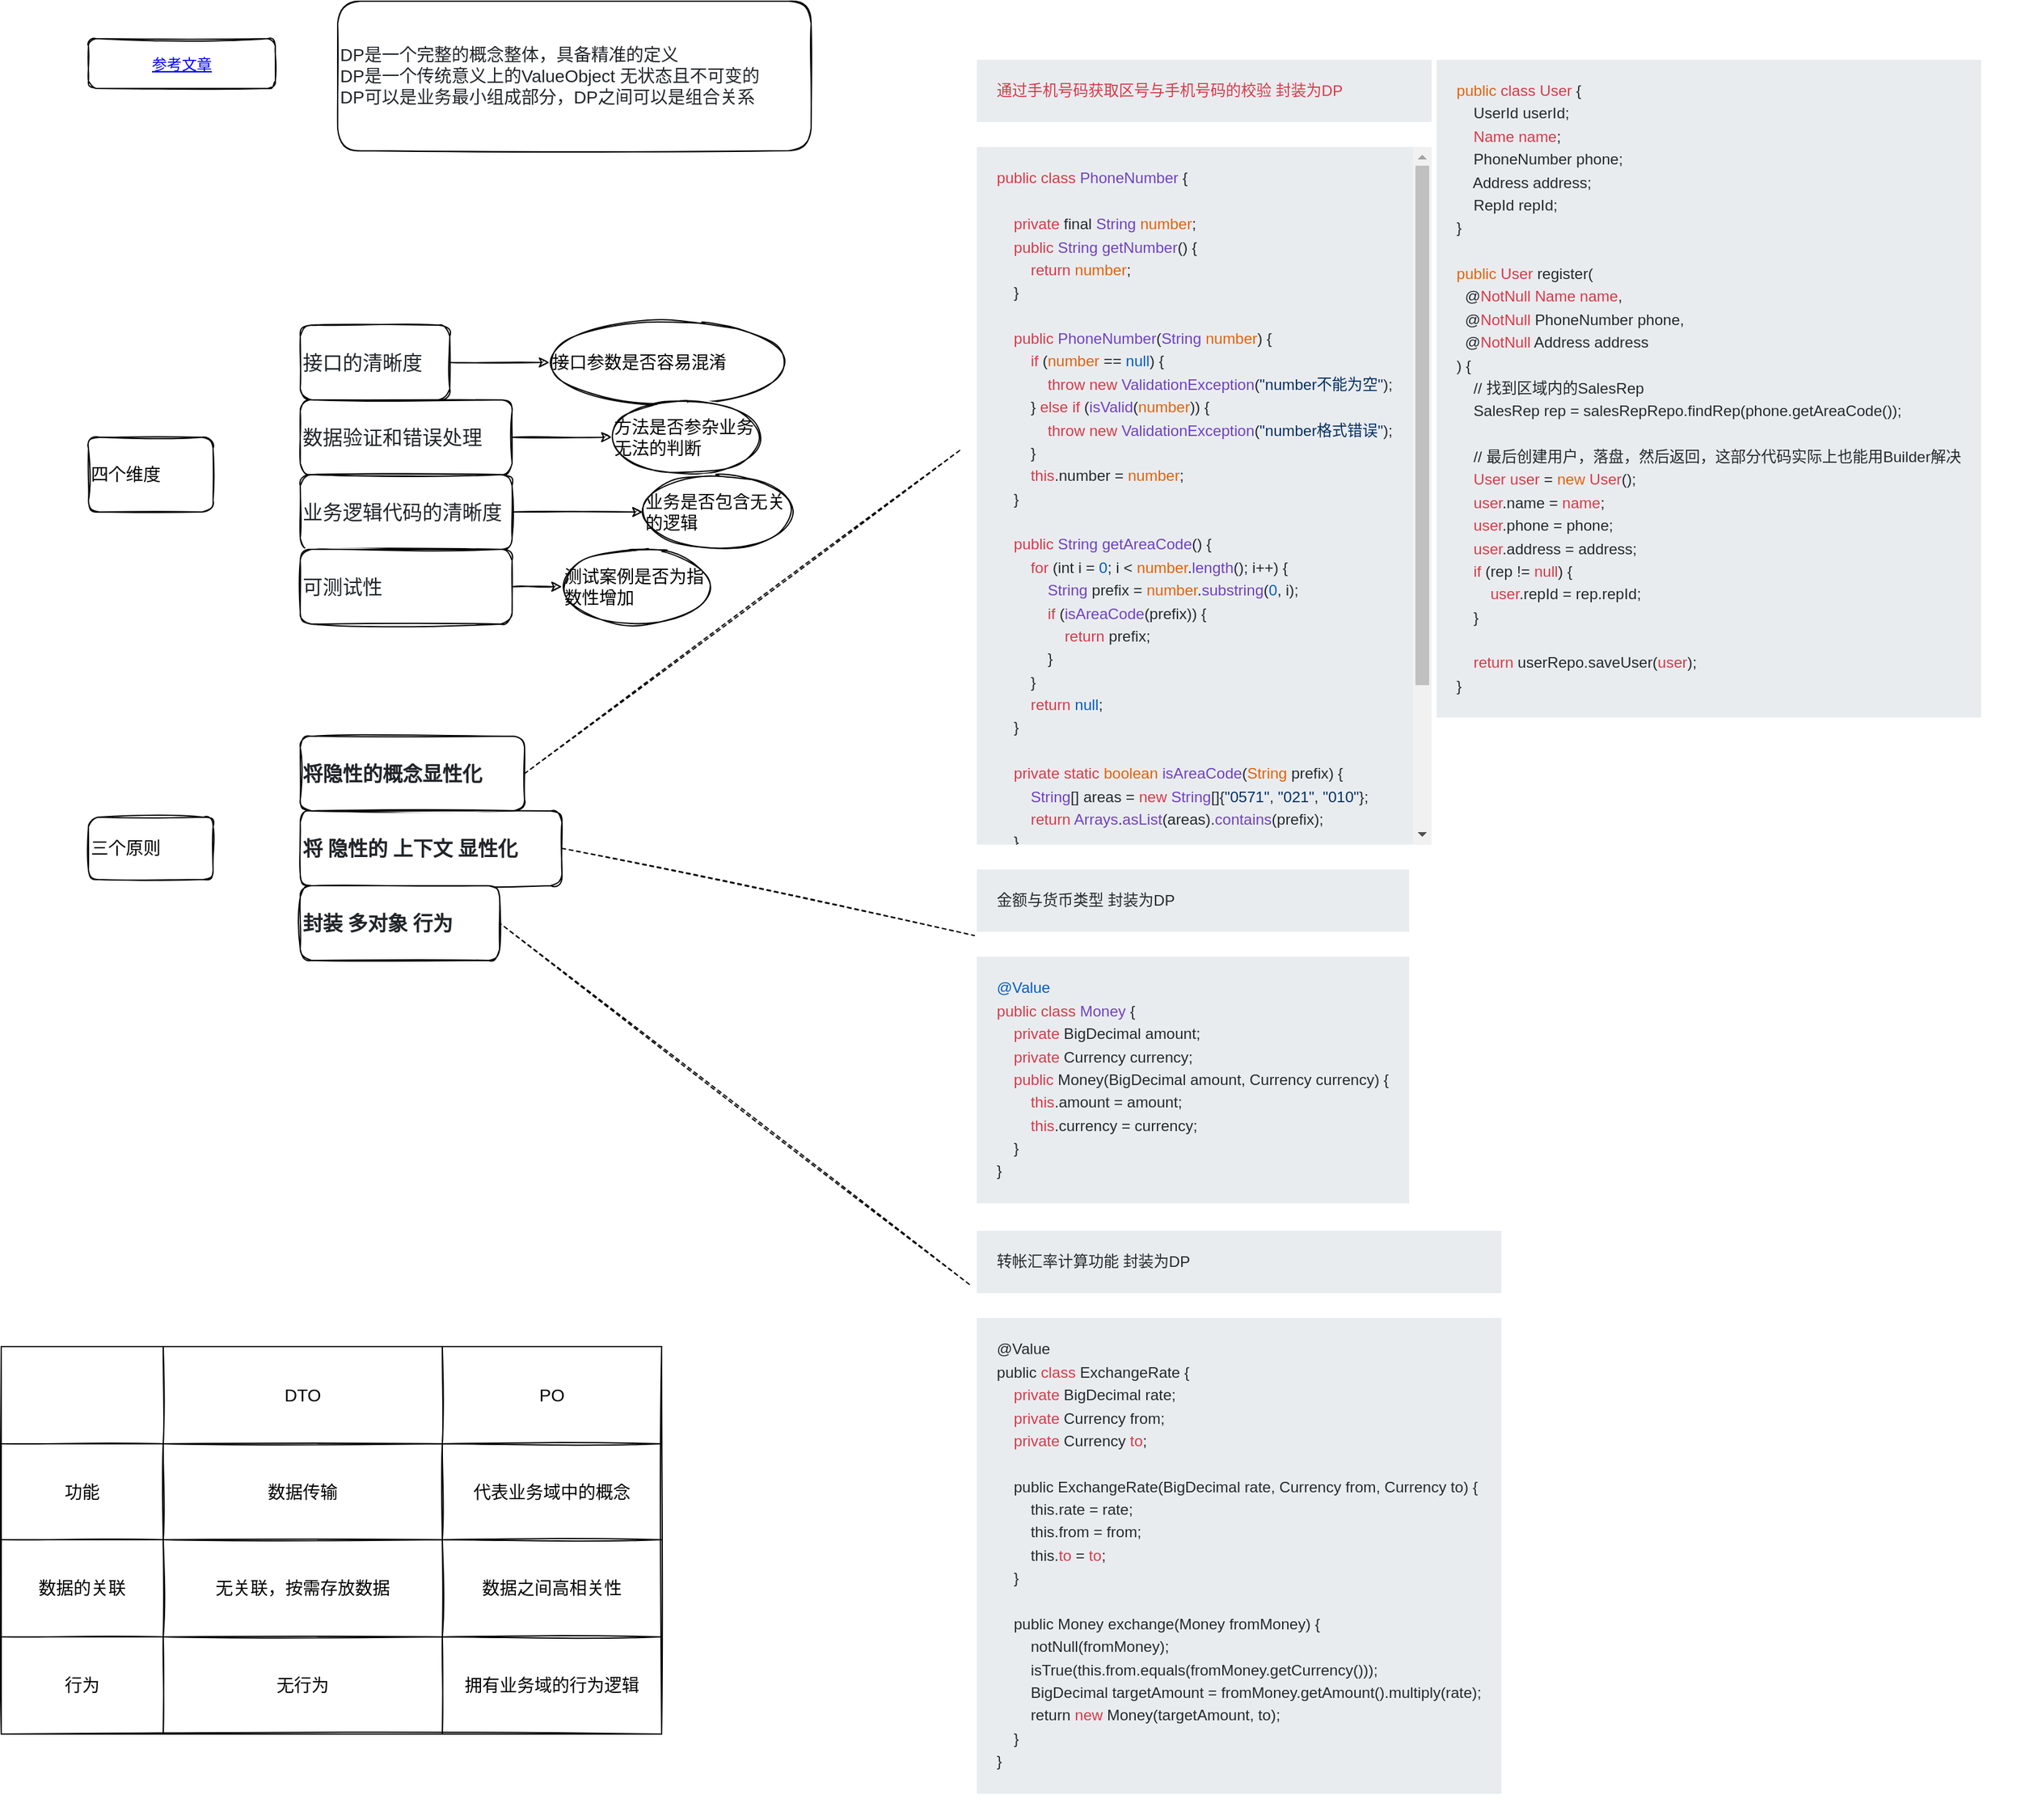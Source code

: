 <mxfile version="20.0.4" type="github" pages="2">
  <diagram id="o0IBLR_WmbubAZ78KdnO" name="Domain Primitive">
    <mxGraphModel dx="946" dy="614" grid="1" gridSize="10" guides="1" tooltips="1" connect="1" arrows="1" fold="1" page="1" pageScale="1" pageWidth="827" pageHeight="1169" math="0" shadow="0">
      <root>
        <mxCell id="0" />
        <mxCell id="1" parent="0" />
        <UserObject label="参考文章" link="https://zhuanlan.zhihu.com/p/340911587" id="xhAw2geh87z7_WKdA8rC-1">
          <mxCell style="fontColor=#0000EE;fontStyle=4;rounded=1;overflow=hidden;spacing=10;sketch=1;" vertex="1" parent="1">
            <mxGeometry x="130" y="90" width="150" height="40" as="geometry" />
          </mxCell>
        </UserObject>
        <mxCell id="xhAw2geh87z7_WKdA8rC-2" value="&lt;span style=&quot;color: rgb(33, 37, 41); font-size: 14px; background-color: rgb(255, 255, 255);&quot;&gt;DP是一个完整的概念整体，具备精准的定义&lt;br&gt;DP是一个传统意义上的ValueObject 无状态且不可变的&lt;br&gt;DP可以是业务最小组成部分，DP之间可以是组合关系&lt;br&gt;&lt;/span&gt;" style="rounded=1;whiteSpace=wrap;html=1;sketch=1;fontFamily=Helvetica;fontSize=14;align=left;" vertex="1" parent="1">
          <mxGeometry x="330" y="60" width="380" height="120" as="geometry" />
        </mxCell>
        <mxCell id="xhAw2geh87z7_WKdA8rC-4" value="三个原则" style="rounded=1;whiteSpace=wrap;html=1;sketch=1;fontFamily=Helvetica;fontSize=14;align=left;" vertex="1" parent="1">
          <mxGeometry x="130" y="715" width="100" height="50" as="geometry" />
        </mxCell>
        <mxCell id="xhAw2geh87z7_WKdA8rC-6" value="四个维度" style="rounded=1;whiteSpace=wrap;html=1;sketch=1;fontFamily=Helvetica;fontSize=14;align=left;" vertex="1" parent="1">
          <mxGeometry x="130" y="410" width="100" height="60" as="geometry" />
        </mxCell>
        <mxCell id="xhAw2geh87z7_WKdA8rC-40" value="" style="edgeStyle=orthogonalEdgeStyle;rounded=0;sketch=1;orthogonalLoop=1;jettySize=auto;html=1;fontFamily=Helvetica;fontSize=14;" edge="1" parent="1" source="xhAw2geh87z7_WKdA8rC-9" target="xhAw2geh87z7_WKdA8rC-13">
          <mxGeometry relative="1" as="geometry" />
        </mxCell>
        <mxCell id="xhAw2geh87z7_WKdA8rC-41" value="" style="edgeStyle=orthogonalEdgeStyle;rounded=0;sketch=1;orthogonalLoop=1;jettySize=auto;html=1;fontFamily=Helvetica;fontSize=14;" edge="1" parent="1" source="xhAw2geh87z7_WKdA8rC-9" target="xhAw2geh87z7_WKdA8rC-13">
          <mxGeometry relative="1" as="geometry" />
        </mxCell>
        <mxCell id="xhAw2geh87z7_WKdA8rC-43" value="" style="edgeStyle=orthogonalEdgeStyle;rounded=0;sketch=1;orthogonalLoop=1;jettySize=auto;html=1;fontFamily=Helvetica;fontSize=14;" edge="1" parent="1" source="xhAw2geh87z7_WKdA8rC-9" target="xhAw2geh87z7_WKdA8rC-42">
          <mxGeometry relative="1" as="geometry" />
        </mxCell>
        <mxCell id="xhAw2geh87z7_WKdA8rC-9" value="&lt;meta charset=&quot;utf-8&quot;&gt;&lt;span style=&quot;color: rgb(33, 37, 41); font-family: system-ui, -apple-system, &amp;quot;Segoe UI&amp;quot;, Roboto, &amp;quot;Helvetica Neue&amp;quot;, Arial, &amp;quot;Noto Sans&amp;quot;, &amp;quot;Liberation Sans&amp;quot;, sans-serif, &amp;quot;Apple Color Emoji&amp;quot;, &amp;quot;Segoe UI Emoji&amp;quot;, &amp;quot;Segoe UI Symbol&amp;quot;, &amp;quot;Noto Color Emoji&amp;quot;; font-size: 16px; font-style: normal; font-variant-ligatures: normal; font-variant-caps: normal; font-weight: 400; letter-spacing: normal; orphans: 2; text-align: start; text-indent: 0px; text-transform: none; widows: 2; word-spacing: 0px; -webkit-text-stroke-width: 0px; background-color: rgb(255, 255, 255); text-decoration-thickness: initial; text-decoration-style: initial; text-decoration-color: initial; float: none; display: inline !important;&quot;&gt;接口的清晰度&lt;/span&gt;" style="whiteSpace=wrap;html=1;fontSize=14;align=left;rounded=1;sketch=1;" vertex="1" parent="1">
          <mxGeometry x="300" y="320" width="120" height="60" as="geometry" />
        </mxCell>
        <mxCell id="xhAw2geh87z7_WKdA8rC-45" value="" style="edgeStyle=orthogonalEdgeStyle;rounded=0;sketch=1;orthogonalLoop=1;jettySize=auto;html=1;fontFamily=Helvetica;fontSize=14;" edge="1" parent="1" source="xhAw2geh87z7_WKdA8rC-13" target="xhAw2geh87z7_WKdA8rC-44">
          <mxGeometry relative="1" as="geometry" />
        </mxCell>
        <mxCell id="xhAw2geh87z7_WKdA8rC-13" value="&lt;span style=&quot;color: rgb(33, 37, 41); font-family: system-ui, -apple-system, &amp;quot;Segoe UI&amp;quot;, Roboto, &amp;quot;Helvetica Neue&amp;quot;, Arial, &amp;quot;Noto Sans&amp;quot;, &amp;quot;Liberation Sans&amp;quot;, sans-serif, &amp;quot;Apple Color Emoji&amp;quot;, &amp;quot;Segoe UI Emoji&amp;quot;, &amp;quot;Segoe UI Symbol&amp;quot;, &amp;quot;Noto Color Emoji&amp;quot;; font-size: 16px; background-color: rgb(255, 255, 255);&quot;&gt;数据验证和错误处理&lt;/span&gt;" style="whiteSpace=wrap;html=1;fontSize=14;align=left;rounded=1;sketch=1;" vertex="1" parent="1">
          <mxGeometry x="300" y="380" width="170" height="60" as="geometry" />
        </mxCell>
        <mxCell id="xhAw2geh87z7_WKdA8rC-47" value="" style="edgeStyle=orthogonalEdgeStyle;rounded=0;sketch=1;orthogonalLoop=1;jettySize=auto;html=1;fontFamily=Helvetica;fontSize=14;" edge="1" parent="1" source="xhAw2geh87z7_WKdA8rC-15" target="xhAw2geh87z7_WKdA8rC-46">
          <mxGeometry relative="1" as="geometry" />
        </mxCell>
        <mxCell id="xhAw2geh87z7_WKdA8rC-15" value="&lt;span style=&quot;color: rgb(33, 37, 41); font-family: system-ui, -apple-system, &amp;quot;Segoe UI&amp;quot;, Roboto, &amp;quot;Helvetica Neue&amp;quot;, Arial, &amp;quot;Noto Sans&amp;quot;, &amp;quot;Liberation Sans&amp;quot;, sans-serif, &amp;quot;Apple Color Emoji&amp;quot;, &amp;quot;Segoe UI Emoji&amp;quot;, &amp;quot;Segoe UI Symbol&amp;quot;, &amp;quot;Noto Color Emoji&amp;quot;; font-size: 16px; background-color: rgb(255, 255, 255);&quot;&gt;业务逻辑代码的清晰度&lt;/span&gt;" style="whiteSpace=wrap;html=1;fontSize=14;align=left;rounded=1;sketch=1;" vertex="1" parent="1">
          <mxGeometry x="300" y="440" width="170" height="60" as="geometry" />
        </mxCell>
        <mxCell id="xhAw2geh87z7_WKdA8rC-49" value="" style="edgeStyle=orthogonalEdgeStyle;rounded=0;sketch=1;orthogonalLoop=1;jettySize=auto;html=1;fontFamily=Helvetica;fontSize=14;" edge="1" parent="1" source="xhAw2geh87z7_WKdA8rC-16" target="xhAw2geh87z7_WKdA8rC-48">
          <mxGeometry relative="1" as="geometry" />
        </mxCell>
        <mxCell id="xhAw2geh87z7_WKdA8rC-16" value="&lt;font face=&quot;system-ui, -apple-system, Segoe UI, Roboto, Helvetica Neue, Arial, Noto Sans, Liberation Sans, sans-serif, Apple Color Emoji, Segoe UI Emoji, Segoe UI Symbol, Noto Color Emoji&quot; color=&quot;#212529&quot;&gt;&lt;span style=&quot;font-size: 16px;&quot;&gt;可测试性&lt;/span&gt;&lt;/font&gt;" style="whiteSpace=wrap;html=1;fontSize=14;align=left;rounded=1;sketch=1;" vertex="1" parent="1">
          <mxGeometry x="300" y="500" width="170" height="60" as="geometry" />
        </mxCell>
        <mxCell id="xhAw2geh87z7_WKdA8rC-18" value="&lt;span style=&quot;box-sizing: border-box; font-weight: bolder; color: rgb(33, 37, 41); font-family: system-ui, -apple-system, &amp;quot;Segoe UI&amp;quot;, Roboto, &amp;quot;Helvetica Neue&amp;quot;, Arial, &amp;quot;Noto Sans&amp;quot;, &amp;quot;Liberation Sans&amp;quot;, sans-serif, &amp;quot;Apple Color Emoji&amp;quot;, &amp;quot;Segoe UI Emoji&amp;quot;, &amp;quot;Segoe UI Symbol&amp;quot;, &amp;quot;Noto Color Emoji&amp;quot;; font-size: 16px; background-color: rgb(255, 255, 255);&quot;&gt;将隐性的概念显性化&lt;/span&gt;" style="whiteSpace=wrap;html=1;fontSize=14;align=left;rounded=1;sketch=1;" vertex="1" parent="1">
          <mxGeometry x="300" y="650" width="180" height="60" as="geometry" />
        </mxCell>
        <mxCell id="xhAw2geh87z7_WKdA8rC-23" value="&lt;pre style=&quot;box-sizing: border-box; font-family: var(--bs-font-monospace); font-size: 0.875em; direction: ltr; unicode-bidi: bidi-override; display: block; margin-bottom: 1.25rem; overflow: auto; background: rgb(233, 236, 239); padding: 1rem; max-height: 35rem; line-height: 1.5; position: relative; font-style: normal; font-variant-ligatures: normal; font-variant-caps: normal; font-weight: 400; letter-spacing: normal; orphans: 2; text-align: start; text-indent: 0px; text-transform: none; widows: 2; word-spacing: 0px; -webkit-text-stroke-width: 0px; text-decoration-thickness: initial; text-decoration-style: initial; text-decoration-color: initial; margin-top: 0px !important;&quot; class=&quot;hljs language-typescript&quot;&gt;&lt;font color=&quot;#d73a49&quot;&gt;通过手机号码获取区号与手机号码的校验 封装为DP&lt;/font&gt;&lt;/pre&gt;&lt;pre style=&quot;box-sizing: border-box; font-family: var(--bs-font-monospace); font-size: 0.875em; direction: ltr; unicode-bidi: bidi-override; display: block; margin-top: 0px !important; margin-bottom: 1.25rem; overflow: auto; color: rgb(36, 41, 46); background: rgb(233, 236, 239); padding: 1rem; max-height: 35rem; line-height: 1.5; position: relative; font-style: normal; font-variant-ligatures: normal; font-variant-caps: normal; font-weight: 400; letter-spacing: normal; orphans: 2; text-align: start; text-indent: 0px; text-transform: none; widows: 2; word-spacing: 0px; -webkit-text-stroke-width: 0px; text-decoration-thickness: initial; text-decoration-style: initial; text-decoration-color: initial;&quot; class=&quot;hljs language-typescript&quot;&gt;&lt;span style=&quot;box-sizing: border-box; color: rgb(215, 58, 73);&quot; class=&quot;hljs-keyword&quot;&gt;public&lt;/span&gt; &lt;span style=&quot;box-sizing: border-box; color: rgb(215, 58, 73);&quot; class=&quot;hljs-keyword&quot;&gt;class&lt;/span&gt; &lt;span style=&quot;box-sizing: border-box; color: rgb(111, 66, 193);&quot; class=&quot;hljs-title class_&quot;&gt;PhoneNumber&lt;/span&gt; {&lt;br&gt;&lt;br&gt;    &lt;span style=&quot;box-sizing: border-box; color: rgb(215, 58, 73);&quot; class=&quot;hljs-keyword&quot;&gt;private&lt;/span&gt; final &lt;span style=&quot;box-sizing: border-box; color: rgb(111, 66, 193);&quot; class=&quot;hljs-title class_&quot;&gt;String&lt;/span&gt; &lt;span style=&quot;box-sizing: border-box; color: rgb(227, 98, 9);&quot; class=&quot;hljs-built_in&quot;&gt;number&lt;/span&gt;;&lt;br&gt;    &lt;span style=&quot;box-sizing: border-box; color: rgb(215, 58, 73);&quot; class=&quot;hljs-keyword&quot;&gt;public&lt;/span&gt; &lt;span style=&quot;box-sizing: border-box; color: rgb(111, 66, 193);&quot; class=&quot;hljs-title class_&quot;&gt;String&lt;/span&gt; &lt;span style=&quot;box-sizing: border-box; color: rgb(111, 66, 193);&quot; class=&quot;hljs-title function_&quot;&gt;getNumber&lt;/span&gt;(&lt;span style=&quot;box-sizing: border-box;&quot; class=&quot;hljs-params&quot;&gt;&lt;/span&gt;) {&lt;br&gt;        &lt;span style=&quot;box-sizing: border-box; color: rgb(215, 58, 73);&quot; class=&quot;hljs-keyword&quot;&gt;return&lt;/span&gt; &lt;span style=&quot;box-sizing: border-box; color: rgb(227, 98, 9);&quot; class=&quot;hljs-built_in&quot;&gt;number&lt;/span&gt;;&lt;br&gt;    }&lt;br&gt;&lt;br&gt;    &lt;span style=&quot;box-sizing: border-box; color: rgb(215, 58, 73);&quot; class=&quot;hljs-keyword&quot;&gt;public&lt;/span&gt; &lt;span style=&quot;box-sizing: border-box; color: rgb(111, 66, 193);&quot; class=&quot;hljs-title class_&quot;&gt;PhoneNumber&lt;/span&gt;(&lt;span style=&quot;box-sizing: border-box; color: rgb(111, 66, 193);&quot; class=&quot;hljs-title class_&quot;&gt;String&lt;/span&gt; &lt;span style=&quot;box-sizing: border-box; color: rgb(227, 98, 9);&quot; class=&quot;hljs-built_in&quot;&gt;number&lt;/span&gt;) {&lt;br&gt;        &lt;span style=&quot;box-sizing: border-box; color: rgb(215, 58, 73);&quot; class=&quot;hljs-keyword&quot;&gt;if&lt;/span&gt; (&lt;span style=&quot;box-sizing: border-box; color: rgb(227, 98, 9);&quot; class=&quot;hljs-built_in&quot;&gt;number&lt;/span&gt; == &lt;span style=&quot;box-sizing: border-box; color: rgb(0, 92, 197);&quot; class=&quot;hljs-literal&quot;&gt;null&lt;/span&gt;) {&lt;br&gt;            &lt;span style=&quot;box-sizing: border-box; color: rgb(215, 58, 73);&quot; class=&quot;hljs-keyword&quot;&gt;throw&lt;/span&gt; &lt;span style=&quot;box-sizing: border-box; color: rgb(215, 58, 73);&quot; class=&quot;hljs-keyword&quot;&gt;new&lt;/span&gt; &lt;span style=&quot;box-sizing: border-box; color: rgb(111, 66, 193);&quot; class=&quot;hljs-title class_&quot;&gt;ValidationException&lt;/span&gt;(&lt;span style=&quot;box-sizing: border-box; color: rgb(3, 47, 98);&quot; class=&quot;hljs-string&quot;&gt;&quot;number不能为空&quot;&lt;/span&gt;);&lt;br&gt;        } &lt;span style=&quot;box-sizing: border-box; color: rgb(215, 58, 73);&quot; class=&quot;hljs-keyword&quot;&gt;else&lt;/span&gt; &lt;span style=&quot;box-sizing: border-box; color: rgb(215, 58, 73);&quot; class=&quot;hljs-keyword&quot;&gt;if&lt;/span&gt; (&lt;span style=&quot;box-sizing: border-box; color: rgb(111, 66, 193);&quot; class=&quot;hljs-title function_&quot;&gt;isValid&lt;/span&gt;(&lt;span style=&quot;box-sizing: border-box; color: rgb(227, 98, 9);&quot; class=&quot;hljs-built_in&quot;&gt;number&lt;/span&gt;)) {&lt;br&gt;            &lt;span style=&quot;box-sizing: border-box; color: rgb(215, 58, 73);&quot; class=&quot;hljs-keyword&quot;&gt;throw&lt;/span&gt; &lt;span style=&quot;box-sizing: border-box; color: rgb(215, 58, 73);&quot; class=&quot;hljs-keyword&quot;&gt;new&lt;/span&gt; &lt;span style=&quot;box-sizing: border-box; color: rgb(111, 66, 193);&quot; class=&quot;hljs-title class_&quot;&gt;ValidationException&lt;/span&gt;(&lt;span style=&quot;box-sizing: border-box; color: rgb(3, 47, 98);&quot; class=&quot;hljs-string&quot;&gt;&quot;number格式错误&quot;&lt;/span&gt;);&lt;br&gt;        }&lt;br&gt;        &lt;span style=&quot;box-sizing: border-box; color: rgb(215, 58, 73);&quot; class=&quot;hljs-variable language_&quot;&gt;this&lt;/span&gt;.&lt;span style=&quot;box-sizing: border-box;&quot; class=&quot;hljs-property&quot;&gt;number&lt;/span&gt; = &lt;span style=&quot;box-sizing: border-box; color: rgb(227, 98, 9);&quot; class=&quot;hljs-built_in&quot;&gt;number&lt;/span&gt;;&lt;br&gt;    }&lt;br&gt;&lt;br&gt;    &lt;span style=&quot;box-sizing: border-box; color: rgb(215, 58, 73);&quot; class=&quot;hljs-keyword&quot;&gt;public&lt;/span&gt; &lt;span style=&quot;box-sizing: border-box; color: rgb(111, 66, 193);&quot; class=&quot;hljs-title class_&quot;&gt;String&lt;/span&gt; &lt;span style=&quot;box-sizing: border-box; color: rgb(111, 66, 193);&quot; class=&quot;hljs-title function_&quot;&gt;getAreaCode&lt;/span&gt;(&lt;span style=&quot;box-sizing: border-box;&quot; class=&quot;hljs-params&quot;&gt;&lt;/span&gt;) {&lt;br&gt;        &lt;span style=&quot;box-sizing: border-box; color: rgb(215, 58, 73);&quot; class=&quot;hljs-keyword&quot;&gt;for&lt;/span&gt; (int i = &lt;span style=&quot;box-sizing: border-box; color: rgb(0, 92, 197);&quot; class=&quot;hljs-number&quot;&gt;0&lt;/span&gt;; i &amp;lt; &lt;span style=&quot;box-sizing: border-box; color: rgb(227, 98, 9);&quot; class=&quot;hljs-built_in&quot;&gt;number&lt;/span&gt;.&lt;span style=&quot;box-sizing: border-box; color: rgb(111, 66, 193);&quot; class=&quot;hljs-title function_&quot;&gt;length&lt;/span&gt;(); i++) {&lt;br&gt;            &lt;span style=&quot;box-sizing: border-box; color: rgb(111, 66, 193);&quot; class=&quot;hljs-title class_&quot;&gt;String&lt;/span&gt; prefix = &lt;span style=&quot;box-sizing: border-box; color: rgb(227, 98, 9);&quot; class=&quot;hljs-built_in&quot;&gt;number&lt;/span&gt;.&lt;span style=&quot;box-sizing: border-box; color: rgb(111, 66, 193);&quot; class=&quot;hljs-title function_&quot;&gt;substring&lt;/span&gt;(&lt;span style=&quot;box-sizing: border-box; color: rgb(0, 92, 197);&quot; class=&quot;hljs-number&quot;&gt;0&lt;/span&gt;, i);&lt;br&gt;            &lt;span style=&quot;box-sizing: border-box; color: rgb(215, 58, 73);&quot; class=&quot;hljs-keyword&quot;&gt;if&lt;/span&gt; (&lt;span style=&quot;box-sizing: border-box; color: rgb(111, 66, 193);&quot; class=&quot;hljs-title function_&quot;&gt;isAreaCode&lt;/span&gt;(prefix)) {&lt;br&gt;                &lt;span style=&quot;box-sizing: border-box; color: rgb(215, 58, 73);&quot; class=&quot;hljs-keyword&quot;&gt;return&lt;/span&gt; prefix;&lt;br&gt;            }&lt;br&gt;        }&lt;br&gt;        &lt;span style=&quot;box-sizing: border-box; color: rgb(215, 58, 73);&quot; class=&quot;hljs-keyword&quot;&gt;return&lt;/span&gt; &lt;span style=&quot;box-sizing: border-box; color: rgb(0, 92, 197);&quot; class=&quot;hljs-literal&quot;&gt;null&lt;/span&gt;;&lt;br&gt;    }&lt;br&gt;&lt;br&gt;    &lt;span style=&quot;box-sizing: border-box; color: rgb(215, 58, 73);&quot; class=&quot;hljs-keyword&quot;&gt;private&lt;/span&gt; &lt;span style=&quot;box-sizing: border-box; color: rgb(215, 58, 73);&quot; class=&quot;hljs-keyword&quot;&gt;static&lt;/span&gt; &lt;span style=&quot;box-sizing: border-box; color: rgb(227, 98, 9);&quot; class=&quot;hljs-built_in&quot;&gt;boolean&lt;/span&gt; &lt;span style=&quot;box-sizing: border-box; color: rgb(111, 66, 193);&quot; class=&quot;hljs-title function_&quot;&gt;isAreaCode&lt;/span&gt;(&lt;span style=&quot;box-sizing: border-box;&quot; class=&quot;hljs-params&quot;&gt;&lt;span style=&quot;box-sizing: border-box; color: rgb(227, 98, 9);&quot; class=&quot;hljs-built_in&quot;&gt;String&lt;/span&gt; prefix&lt;/span&gt;) {&lt;br&gt;        &lt;span style=&quot;box-sizing: border-box; color: rgb(111, 66, 193);&quot; class=&quot;hljs-title class_&quot;&gt;String&lt;/span&gt;[] areas = &lt;span style=&quot;box-sizing: border-box; color: rgb(215, 58, 73);&quot; class=&quot;hljs-keyword&quot;&gt;new&lt;/span&gt; &lt;span style=&quot;box-sizing: border-box; color: rgb(111, 66, 193);&quot; class=&quot;hljs-title class_&quot;&gt;String&lt;/span&gt;[]{&lt;span style=&quot;box-sizing: border-box; color: rgb(3, 47, 98);&quot; class=&quot;hljs-string&quot;&gt;&quot;0571&quot;&lt;/span&gt;, &lt;span style=&quot;box-sizing: border-box; color: rgb(3, 47, 98);&quot; class=&quot;hljs-string&quot;&gt;&quot;021&quot;&lt;/span&gt;, &lt;span style=&quot;box-sizing: border-box; color: rgb(3, 47, 98);&quot; class=&quot;hljs-string&quot;&gt;&quot;010&quot;&lt;/span&gt;};&lt;br&gt;        &lt;span style=&quot;box-sizing: border-box; color: rgb(215, 58, 73);&quot; class=&quot;hljs-keyword&quot;&gt;return&lt;/span&gt; &lt;span style=&quot;box-sizing: border-box; color: rgb(111, 66, 193);&quot; class=&quot;hljs-title class_&quot;&gt;Arrays&lt;/span&gt;.&lt;span style=&quot;box-sizing: border-box; color: rgb(111, 66, 193);&quot; class=&quot;hljs-title function_&quot;&gt;asList&lt;/span&gt;(areas).&lt;span style=&quot;box-sizing: border-box; color: rgb(111, 66, 193);&quot; class=&quot;hljs-title function_&quot;&gt;contains&lt;/span&gt;(prefix);&lt;br&gt;    }&lt;br&gt;&lt;br&gt;    &lt;span style=&quot;box-sizing: border-box; color: rgb(215, 58, 73);&quot; class=&quot;hljs-keyword&quot;&gt;public&lt;/span&gt; &lt;span style=&quot;box-sizing: border-box; color: rgb(215, 58, 73);&quot; class=&quot;hljs-keyword&quot;&gt;static&lt;/span&gt; &lt;span style=&quot;box-sizing: border-box; color: rgb(227, 98, 9);&quot; class=&quot;hljs-built_in&quot;&gt;boolean&lt;/span&gt; &lt;span style=&quot;box-sizing: border-box; color: rgb(111, 66, 193);&quot; class=&quot;hljs-title function_&quot;&gt;isValid&lt;/span&gt;(&lt;span style=&quot;box-sizing: border-box;&quot; class=&quot;hljs-params&quot;&gt;&lt;span style=&quot;box-sizing: border-box; color: rgb(227, 98, 9);&quot; class=&quot;hljs-built_in&quot;&gt;String&lt;/span&gt; &lt;span style=&quot;box-sizing: border-box; color: rgb(227, 98, 9);&quot; class=&quot;hljs-built_in&quot;&gt;number&lt;/span&gt;&lt;/span&gt;) {&lt;br&gt;        &lt;span style=&quot;box-sizing: border-box; color: rgb(111, 66, 193);&quot; class=&quot;hljs-title class_&quot;&gt;String&lt;/span&gt; pattern = &lt;span style=&quot;box-sizing: border-box; color: rgb(3, 47, 98);&quot; class=&quot;hljs-string&quot;&gt;&quot;^0?[1-9]{2,3}-?\\d{8}$&quot;&lt;/span&gt;;&lt;br&gt;        &lt;span style=&quot;box-sizing: border-box; color: rgb(215, 58, 73);&quot; class=&quot;hljs-keyword&quot;&gt;return&lt;/span&gt; &lt;span style=&quot;box-sizing: border-box; color: rgb(227, 98, 9);&quot; class=&quot;hljs-built_in&quot;&gt;number&lt;/span&gt;.&lt;span style=&quot;box-sizing: border-box; color: rgb(111, 66, 193);&quot; class=&quot;hljs-title function_&quot;&gt;matches&lt;/span&gt;(pattern);&lt;br&gt;    }&lt;br&gt;&lt;br&gt;}&lt;/pre&gt;" style="text;whiteSpace=wrap;html=1;fontSize=14;fontFamily=Helvetica;" vertex="1" parent="1">
          <mxGeometry x="841" y="100" width="400" height="600" as="geometry" />
        </mxCell>
        <mxCell id="xhAw2geh87z7_WKdA8rC-24" value="&lt;meta charset=&quot;utf-8&quot;&gt;&lt;pre style=&quot;box-sizing: border-box; font-family: var(--bs-font-monospace); font-size: 0.875em; direction: ltr; unicode-bidi: bidi-override; display: block; margin-top: 0px !important; margin-bottom: 1.25rem; overflow: auto; color: rgb(36, 41, 46); background: rgb(233, 236, 239); padding: 1rem; max-height: 35rem; line-height: 1.5; position: relative; font-style: normal; font-variant-ligatures: normal; font-variant-caps: normal; font-weight: 400; letter-spacing: normal; orphans: 2; text-align: start; text-indent: 0px; text-transform: none; widows: 2; word-spacing: 0px; -webkit-text-stroke-width: 0px; text-decoration-thickness: initial; text-decoration-style: initial; text-decoration-color: initial;&quot; class=&quot;hljs language-pgsql&quot;&gt;&lt;span style=&quot;box-sizing: border-box; color: rgb(227, 98, 9);&quot; class=&quot;hljs-built_in&quot;&gt;public&lt;/span&gt; &lt;span style=&quot;box-sizing: border-box; color: rgb(215, 58, 73);&quot; class=&quot;hljs-keyword&quot;&gt;class&lt;/span&gt; &lt;span style=&quot;box-sizing: border-box; color: rgb(215, 58, 73);&quot; class=&quot;hljs-keyword&quot;&gt;User&lt;/span&gt; {&#xa;    UserId userId;&#xa;    &lt;span style=&quot;box-sizing: border-box; color: rgb(215, 58, 73);&quot; class=&quot;hljs-type&quot;&gt;Name&lt;/span&gt; &lt;span style=&quot;box-sizing: border-box; color: rgb(215, 58, 73);&quot; class=&quot;hljs-type&quot;&gt;name&lt;/span&gt;;&#xa;    PhoneNumber phone;&#xa;    Address address;&#xa;    RepId repId;&#xa;}&#xa;&#xa;&lt;span style=&quot;box-sizing: border-box; color: rgb(227, 98, 9);&quot; class=&quot;hljs-built_in&quot;&gt;public&lt;/span&gt; &lt;span style=&quot;box-sizing: border-box; color: rgb(215, 58, 73);&quot; class=&quot;hljs-keyword&quot;&gt;User&lt;/span&gt; register(&#xa;  @&lt;span style=&quot;box-sizing: border-box; color: rgb(215, 58, 73);&quot; class=&quot;hljs-keyword&quot;&gt;NotNull&lt;/span&gt; &lt;span style=&quot;box-sizing: border-box; color: rgb(215, 58, 73);&quot; class=&quot;hljs-type&quot;&gt;Name&lt;/span&gt; &lt;span style=&quot;box-sizing: border-box; color: rgb(215, 58, 73);&quot; class=&quot;hljs-type&quot;&gt;name&lt;/span&gt;,&#xa;  @&lt;span style=&quot;box-sizing: border-box; color: rgb(215, 58, 73);&quot; class=&quot;hljs-keyword&quot;&gt;NotNull&lt;/span&gt; PhoneNumber phone,&#xa;  @&lt;span style=&quot;box-sizing: border-box; color: rgb(215, 58, 73);&quot; class=&quot;hljs-keyword&quot;&gt;NotNull&lt;/span&gt; Address address&#xa;) {&#xa;    // 找到区域内的SalesRep&#xa;    SalesRep rep = salesRepRepo.findRep(phone.getAreaCode());&#xa;&#xa;    // 最后创建用户，落盘，然后返回，这部分代码实际上也能用Builder解决&#xa;    &lt;span style=&quot;box-sizing: border-box; color: rgb(215, 58, 73);&quot; class=&quot;hljs-keyword&quot;&gt;User&lt;/span&gt; &lt;span style=&quot;box-sizing: border-box; color: rgb(215, 58, 73);&quot; class=&quot;hljs-keyword&quot;&gt;user&lt;/span&gt; = &lt;span style=&quot;box-sizing: border-box; color: rgb(227, 98, 9);&quot; class=&quot;hljs-built_in&quot;&gt;new&lt;/span&gt; &lt;span style=&quot;box-sizing: border-box; color: rgb(215, 58, 73);&quot; class=&quot;hljs-keyword&quot;&gt;User&lt;/span&gt;();&#xa;    &lt;span style=&quot;box-sizing: border-box; color: rgb(215, 58, 73);&quot; class=&quot;hljs-keyword&quot;&gt;user&lt;/span&gt;.name = &lt;span style=&quot;box-sizing: border-box; color: rgb(215, 58, 73);&quot; class=&quot;hljs-type&quot;&gt;name&lt;/span&gt;;&#xa;    &lt;span style=&quot;box-sizing: border-box; color: rgb(215, 58, 73);&quot; class=&quot;hljs-keyword&quot;&gt;user&lt;/span&gt;.phone = phone;&#xa;    &lt;span style=&quot;box-sizing: border-box; color: rgb(215, 58, 73);&quot; class=&quot;hljs-keyword&quot;&gt;user&lt;/span&gt;.address = address;&#xa;    &lt;span style=&quot;box-sizing: border-box; color: rgb(215, 58, 73);&quot; class=&quot;hljs-keyword&quot;&gt;if&lt;/span&gt; (rep != &lt;span style=&quot;box-sizing: border-box; color: rgb(215, 58, 73);&quot; class=&quot;hljs-keyword&quot;&gt;null&lt;/span&gt;) {&#xa;        &lt;span style=&quot;box-sizing: border-box; color: rgb(215, 58, 73);&quot; class=&quot;hljs-keyword&quot;&gt;user&lt;/span&gt;.repId = rep.repId;&#xa;    }&#xa;&#xa;    &lt;span style=&quot;box-sizing: border-box; color: rgb(215, 58, 73);&quot; class=&quot;hljs-keyword&quot;&gt;return&lt;/span&gt; userRepo.saveUser(&lt;span style=&quot;box-sizing: border-box; color: rgb(215, 58, 73);&quot; class=&quot;hljs-keyword&quot;&gt;user&lt;/span&gt;);&#xa;}&lt;/pre&gt;" style="text;whiteSpace=wrap;html=1;fontSize=14;fontFamily=Helvetica;" vertex="1" parent="1">
          <mxGeometry x="1210" y="100" width="470" height="570" as="geometry" />
        </mxCell>
        <mxCell id="xhAw2geh87z7_WKdA8rC-26" value="&lt;span style=&quot;box-sizing: border-box; font-weight: bolder; color: rgb(33, 37, 41); font-family: system-ui, -apple-system, &amp;quot;Segoe UI&amp;quot;, Roboto, &amp;quot;Helvetica Neue&amp;quot;, Arial, &amp;quot;Noto Sans&amp;quot;, &amp;quot;Liberation Sans&amp;quot;, sans-serif, &amp;quot;Apple Color Emoji&amp;quot;, &amp;quot;Segoe UI Emoji&amp;quot;, &amp;quot;Segoe UI Symbol&amp;quot;, &amp;quot;Noto Color Emoji&amp;quot;; font-size: 16px; background-color: rgb(255, 255, 255);&quot;&gt;将 隐性的 上下文 显性化&lt;/span&gt;" style="rounded=1;whiteSpace=wrap;html=1;sketch=1;fontFamily=Helvetica;fontSize=14;align=left;" vertex="1" parent="1">
          <mxGeometry x="300" y="710" width="210" height="60" as="geometry" />
        </mxCell>
        <mxCell id="xhAw2geh87z7_WKdA8rC-28" value="&lt;pre style=&quot;box-sizing: border-box; font-family: var(--bs-font-monospace); font-size: 0.875em; direction: ltr; unicode-bidi: bidi-override; display: block; margin-bottom: 1.25rem; overflow: auto; background: rgb(233, 236, 239); padding: 1rem; max-height: 35rem; line-height: 1.5; position: relative; font-style: normal; font-variant-ligatures: normal; font-variant-caps: normal; font-weight: 400; letter-spacing: normal; orphans: 2; text-align: start; text-indent: 0px; text-transform: none; widows: 2; word-spacing: 0px; -webkit-text-stroke-width: 0px; text-decoration-thickness: initial; text-decoration-style: initial; text-decoration-color: initial; margin-top: 0px !important; color: rgb(36, 41, 46);&quot; class=&quot;hljs language-kotlin&quot;&gt;金额与货币类型 封装为DP&lt;/pre&gt;&lt;pre style=&quot;box-sizing: border-box; font-family: var(--bs-font-monospace); font-size: 0.875em; direction: ltr; unicode-bidi: bidi-override; display: block; margin-top: 0px !important; margin-bottom: 1.25rem; overflow: auto; color: rgb(36, 41, 46); background: rgb(233, 236, 239); padding: 1rem; max-height: 35rem; line-height: 1.5; position: relative; font-style: normal; font-variant-ligatures: normal; font-variant-caps: normal; font-weight: 400; letter-spacing: normal; orphans: 2; text-align: start; text-indent: 0px; text-transform: none; widows: 2; word-spacing: 0px; -webkit-text-stroke-width: 0px; text-decoration-thickness: initial; text-decoration-style: initial; text-decoration-color: initial;&quot; class=&quot;hljs language-kotlin&quot;&gt;&lt;span style=&quot;box-sizing: border-box; color: rgb(0, 92, 197);&quot; class=&quot;hljs-meta&quot;&gt;@Value&lt;/span&gt;&lt;br&gt;&lt;span style=&quot;box-sizing: border-box; color: rgb(215, 58, 73);&quot; class=&quot;hljs-keyword&quot;&gt;public&lt;/span&gt; &lt;span style=&quot;box-sizing: border-box;&quot; class=&quot;hljs-class&quot;&gt;&lt;span style=&quot;box-sizing: border-box; color: rgb(215, 58, 73);&quot; class=&quot;hljs-keyword&quot;&gt;class&lt;/span&gt; &lt;span style=&quot;box-sizing: border-box; color: rgb(111, 66, 193);&quot; class=&quot;hljs-title&quot;&gt;Money&lt;/span&gt; &lt;/span&gt;{&lt;br&gt;    &lt;span style=&quot;box-sizing: border-box; color: rgb(215, 58, 73);&quot; class=&quot;hljs-keyword&quot;&gt;private&lt;/span&gt; BigDecimal amount;&lt;br&gt;    &lt;span style=&quot;box-sizing: border-box; color: rgb(215, 58, 73);&quot; class=&quot;hljs-keyword&quot;&gt;private&lt;/span&gt; Currency currency;&lt;br&gt;    &lt;span style=&quot;box-sizing: border-box; color: rgb(215, 58, 73);&quot; class=&quot;hljs-keyword&quot;&gt;public&lt;/span&gt; Money(BigDecimal amount, Currency currency) {&lt;br&gt;        &lt;span style=&quot;box-sizing: border-box; color: rgb(215, 58, 73);&quot; class=&quot;hljs-keyword&quot;&gt;this&lt;/span&gt;.amount = amount;&lt;br&gt;        &lt;span style=&quot;box-sizing: border-box; color: rgb(215, 58, 73);&quot; class=&quot;hljs-keyword&quot;&gt;this&lt;/span&gt;.currency = currency;&lt;br&gt;    }&lt;br&gt;}&lt;/pre&gt;" style="text;whiteSpace=wrap;html=1;fontSize=14;fontFamily=Helvetica;" vertex="1" parent="1">
          <mxGeometry x="841" y="750" width="380" height="240" as="geometry" />
        </mxCell>
        <mxCell id="xhAw2geh87z7_WKdA8rC-29" value="&lt;span style=&quot;box-sizing: border-box; font-weight: bolder; color: rgb(33, 37, 41); font-family: system-ui, -apple-system, &amp;quot;Segoe UI&amp;quot;, Roboto, &amp;quot;Helvetica Neue&amp;quot;, Arial, &amp;quot;Noto Sans&amp;quot;, &amp;quot;Liberation Sans&amp;quot;, sans-serif, &amp;quot;Apple Color Emoji&amp;quot;, &amp;quot;Segoe UI Emoji&amp;quot;, &amp;quot;Segoe UI Symbol&amp;quot;, &amp;quot;Noto Color Emoji&amp;quot;; font-size: 16px; background-color: rgb(255, 255, 255);&quot;&gt;封装 多对象 行为&lt;/span&gt;" style="rounded=1;whiteSpace=wrap;html=1;sketch=1;fontFamily=Helvetica;fontSize=14;align=left;" vertex="1" parent="1">
          <mxGeometry x="300" y="770" width="160" height="60" as="geometry" />
        </mxCell>
        <mxCell id="xhAw2geh87z7_WKdA8rC-30" value="&lt;pre style=&quot;box-sizing: border-box; font-family: var(--bs-font-monospace); font-size: 0.875em; direction: ltr; unicode-bidi: bidi-override; display: block; margin-top: 0px !important; margin-bottom: 1.25rem; overflow: auto; color: rgb(36, 41, 46); background: rgb(233, 236, 239); padding: 1rem; max-height: 35rem; line-height: 1.5; position: relative; font-style: normal; font-variant-ligatures: normal; font-variant-caps: normal; font-weight: 400; letter-spacing: normal; orphans: 2; text-align: start; text-indent: 0px; text-transform: none; widows: 2; word-spacing: 0px; -webkit-text-stroke-width: 0px; text-decoration-thickness: initial; text-decoration-style: initial; text-decoration-color: initial;&quot; class=&quot;hljs language-reasonml&quot;&gt;转帐汇率计算功能 封装为DP&lt;/pre&gt;&lt;pre style=&quot;box-sizing: border-box; font-family: var(--bs-font-monospace); font-size: 0.875em; direction: ltr; unicode-bidi: bidi-override; display: block; margin-top: 0px !important; margin-bottom: 1.25rem; overflow: auto; color: rgb(36, 41, 46); background: rgb(233, 236, 239); padding: 1rem; max-height: 35rem; line-height: 1.5; position: relative; font-style: normal; font-variant-ligatures: normal; font-variant-caps: normal; font-weight: 400; letter-spacing: normal; orphans: 2; text-align: start; text-indent: 0px; text-transform: none; widows: 2; word-spacing: 0px; -webkit-text-stroke-width: 0px; text-decoration-thickness: initial; text-decoration-style: initial; text-decoration-color: initial;&quot; class=&quot;hljs language-reasonml&quot;&gt;@Value&lt;br&gt;public &lt;span style=&quot;box-sizing: border-box; color: rgb(215, 58, 73);&quot; class=&quot;hljs-keyword&quot;&gt;class&lt;/span&gt; ExchangeRate {&lt;br&gt;    &lt;span style=&quot;box-sizing: border-box; color: rgb(215, 58, 73);&quot; class=&quot;hljs-keyword&quot;&gt;private&lt;/span&gt; BigDecimal rate;&lt;br&gt;    &lt;span style=&quot;box-sizing: border-box; color: rgb(215, 58, 73);&quot; class=&quot;hljs-keyword&quot;&gt;private&lt;/span&gt; Currency from;&lt;br&gt;    &lt;span style=&quot;box-sizing: border-box; color: rgb(215, 58, 73);&quot; class=&quot;hljs-keyword&quot;&gt;private&lt;/span&gt; Currency &lt;span style=&quot;box-sizing: border-box; color: rgb(215, 58, 73);&quot; class=&quot;hljs-keyword&quot;&gt;to&lt;/span&gt;;&lt;br&gt;&lt;br&gt;    public &lt;span style=&quot;box-sizing: border-box;&quot; class=&quot;hljs-constructor&quot;&gt;ExchangeRate(BigDecimal &lt;span style=&quot;box-sizing: border-box;&quot; class=&quot;hljs-params&quot;&gt;rate&lt;/span&gt;, Currency &lt;span style=&quot;box-sizing: border-box;&quot; class=&quot;hljs-params&quot;&gt;from&lt;/span&gt;, Currency &lt;span style=&quot;box-sizing: border-box;&quot; class=&quot;hljs-params&quot;&gt;to&lt;/span&gt;)&lt;/span&gt; {&lt;br&gt;        this.rate = rate;&lt;br&gt;        this.from = from;&lt;br&gt;        this.&lt;span style=&quot;box-sizing: border-box; color: rgb(215, 58, 73);&quot; class=&quot;hljs-keyword&quot;&gt;to&lt;/span&gt; = &lt;span style=&quot;box-sizing: border-box; color: rgb(215, 58, 73);&quot; class=&quot;hljs-keyword&quot;&gt;to&lt;/span&gt;;&lt;br&gt;    }&lt;br&gt;&lt;br&gt;    public Money exchange(Money fromMoney) {&lt;br&gt;        not&lt;span style=&quot;box-sizing: border-box;&quot; class=&quot;hljs-constructor&quot;&gt;Null(&lt;span style=&quot;box-sizing: border-box;&quot; class=&quot;hljs-params&quot;&gt;fromMoney&lt;/span&gt;)&lt;/span&gt;;&lt;br&gt;        is&lt;span style=&quot;box-sizing: border-box;&quot; class=&quot;hljs-constructor&quot;&gt;True(&lt;span style=&quot;box-sizing: border-box;&quot; class=&quot;hljs-params&quot;&gt;this&lt;/span&gt;.&lt;span style=&quot;box-sizing: border-box;&quot; class=&quot;hljs-params&quot;&gt;from&lt;/span&gt;.&lt;span style=&quot;box-sizing: border-box;&quot; class=&quot;hljs-params&quot;&gt;equals&lt;/span&gt;(&lt;span style=&quot;box-sizing: border-box;&quot; class=&quot;hljs-params&quot;&gt;fromMoney&lt;/span&gt;.&lt;span style=&quot;box-sizing: border-box;&quot; class=&quot;hljs-params&quot;&gt;getCurrency&lt;/span&gt;()&lt;/span&gt;));&lt;br&gt;        BigDecimal targetAmount = fromMoney.get&lt;span style=&quot;box-sizing: border-box;&quot; class=&quot;hljs-constructor&quot;&gt;Amount()&lt;/span&gt;.multiply(rate);&lt;br&gt;        return &lt;span style=&quot;box-sizing: border-box; color: rgb(215, 58, 73);&quot; class=&quot;hljs-keyword&quot;&gt;new&lt;/span&gt; &lt;span style=&quot;box-sizing: border-box;&quot; class=&quot;hljs-constructor&quot;&gt;Money(&lt;span style=&quot;box-sizing: border-box;&quot; class=&quot;hljs-params&quot;&gt;targetAmount&lt;/span&gt;, &lt;span style=&quot;box-sizing: border-box;&quot; class=&quot;hljs-params&quot;&gt;to&lt;/span&gt;)&lt;/span&gt;;&lt;br&gt;    }&lt;br&gt;}&lt;/pre&gt;" style="text;whiteSpace=wrap;html=1;fontSize=14;fontFamily=Helvetica;" vertex="1" parent="1">
          <mxGeometry x="841" y="1040" width="450" height="420" as="geometry" />
        </mxCell>
        <mxCell id="xhAw2geh87z7_WKdA8rC-35" value="" style="endArrow=none;dashed=1;html=1;rounded=0;sketch=1;fontFamily=Helvetica;fontSize=14;exitX=1;exitY=0.5;exitDx=0;exitDy=0;entryX=0;entryY=0.25;entryDx=0;entryDy=0;" edge="1" parent="1" source="xhAw2geh87z7_WKdA8rC-26" target="xhAw2geh87z7_WKdA8rC-28">
          <mxGeometry width="50" height="50" relative="1" as="geometry">
            <mxPoint x="630" y="950" as="sourcePoint" />
            <mxPoint x="830" y="740" as="targetPoint" />
          </mxGeometry>
        </mxCell>
        <mxCell id="xhAw2geh87z7_WKdA8rC-36" value="" style="endArrow=none;dashed=1;html=1;rounded=0;sketch=1;fontFamily=Helvetica;fontSize=14;entryX=1;entryY=0.5;entryDx=0;entryDy=0;exitX=-0.009;exitY=0.119;exitDx=0;exitDy=0;exitPerimeter=0;" edge="1" parent="1" source="xhAw2geh87z7_WKdA8rC-30" target="xhAw2geh87z7_WKdA8rC-29">
          <mxGeometry width="50" height="50" relative="1" as="geometry">
            <mxPoint x="510" y="970" as="sourcePoint" />
            <mxPoint x="560" y="920" as="targetPoint" />
          </mxGeometry>
        </mxCell>
        <mxCell id="xhAw2geh87z7_WKdA8rC-38" value="" style="endArrow=none;dashed=1;html=1;rounded=0;sketch=1;fontFamily=Helvetica;fontSize=14;exitX=1;exitY=0.5;exitDx=0;exitDy=0;" edge="1" parent="1" source="xhAw2geh87z7_WKdA8rC-18">
          <mxGeometry width="50" height="50" relative="1" as="geometry">
            <mxPoint x="640" y="630" as="sourcePoint" />
            <mxPoint x="830" y="420" as="targetPoint" />
          </mxGeometry>
        </mxCell>
        <mxCell id="xhAw2geh87z7_WKdA8rC-42" value="接口参数是否容易混淆" style="ellipse;whiteSpace=wrap;html=1;fontSize=14;align=left;rounded=1;sketch=1;" vertex="1" parent="1">
          <mxGeometry x="500" y="315" width="190" height="70" as="geometry" />
        </mxCell>
        <mxCell id="xhAw2geh87z7_WKdA8rC-44" value="方法是否参杂业务无法的判断" style="ellipse;whiteSpace=wrap;html=1;fontSize=14;align=left;rounded=1;sketch=1;" vertex="1" parent="1">
          <mxGeometry x="550" y="380" width="120" height="60" as="geometry" />
        </mxCell>
        <mxCell id="xhAw2geh87z7_WKdA8rC-46" value="业务是否包含无关的逻辑" style="ellipse;whiteSpace=wrap;html=1;fontSize=14;align=left;rounded=1;sketch=1;" vertex="1" parent="1">
          <mxGeometry x="575" y="440" width="120" height="60" as="geometry" />
        </mxCell>
        <mxCell id="xhAw2geh87z7_WKdA8rC-48" value="测试案例是否为指数性增加" style="ellipse;whiteSpace=wrap;html=1;fontSize=14;align=left;rounded=1;sketch=1;" vertex="1" parent="1">
          <mxGeometry x="510" y="500" width="120" height="60" as="geometry" />
        </mxCell>
        <mxCell id="xhAw2geh87z7_WKdA8rC-63" value="" style="shape=table;html=1;whiteSpace=wrap;startSize=0;container=1;collapsible=0;childLayout=tableLayout;sketch=1;fontFamily=Helvetica;fontSize=14;" vertex="1" parent="1">
          <mxGeometry x="60" y="1140" width="530" height="311" as="geometry" />
        </mxCell>
        <mxCell id="xhAw2geh87z7_WKdA8rC-64" value="" style="shape=tableRow;horizontal=0;startSize=0;swimlaneHead=0;swimlaneBody=0;top=0;left=0;bottom=0;right=0;collapsible=0;dropTarget=0;fillColor=none;points=[[0,0.5],[1,0.5]];portConstraint=eastwest;sketch=1;fontFamily=Helvetica;fontSize=14;" vertex="1" parent="xhAw2geh87z7_WKdA8rC-63">
          <mxGeometry width="530" height="78" as="geometry" />
        </mxCell>
        <mxCell id="xhAw2geh87z7_WKdA8rC-65" value="" style="shape=partialRectangle;html=1;whiteSpace=wrap;connectable=0;fillColor=none;top=0;left=0;bottom=0;right=0;overflow=hidden;sketch=1;fontFamily=Helvetica;fontSize=14;" vertex="1" parent="xhAw2geh87z7_WKdA8rC-64">
          <mxGeometry width="130" height="78" as="geometry">
            <mxRectangle width="130" height="78" as="alternateBounds" />
          </mxGeometry>
        </mxCell>
        <mxCell id="xhAw2geh87z7_WKdA8rC-66" value="DTO" style="shape=partialRectangle;html=1;whiteSpace=wrap;connectable=0;fillColor=none;top=0;left=0;bottom=0;right=0;overflow=hidden;sketch=1;fontFamily=Helvetica;fontSize=14;" vertex="1" parent="xhAw2geh87z7_WKdA8rC-64">
          <mxGeometry x="130" width="224" height="78" as="geometry">
            <mxRectangle width="224" height="78" as="alternateBounds" />
          </mxGeometry>
        </mxCell>
        <mxCell id="xhAw2geh87z7_WKdA8rC-67" value="PO" style="shape=partialRectangle;html=1;whiteSpace=wrap;connectable=0;fillColor=none;top=0;left=0;bottom=0;right=0;overflow=hidden;sketch=1;fontFamily=Helvetica;fontSize=14;" vertex="1" parent="xhAw2geh87z7_WKdA8rC-64">
          <mxGeometry x="354" width="176" height="78" as="geometry">
            <mxRectangle width="176" height="78" as="alternateBounds" />
          </mxGeometry>
        </mxCell>
        <mxCell id="xhAw2geh87z7_WKdA8rC-68" value="" style="shape=tableRow;horizontal=0;startSize=0;swimlaneHead=0;swimlaneBody=0;top=0;left=0;bottom=0;right=0;collapsible=0;dropTarget=0;fillColor=none;points=[[0,0.5],[1,0.5]];portConstraint=eastwest;sketch=1;fontFamily=Helvetica;fontSize=14;" vertex="1" parent="xhAw2geh87z7_WKdA8rC-63">
          <mxGeometry y="78" width="530" height="77" as="geometry" />
        </mxCell>
        <mxCell id="xhAw2geh87z7_WKdA8rC-69" value="功能" style="shape=partialRectangle;html=1;whiteSpace=wrap;connectable=0;fillColor=none;top=0;left=0;bottom=0;right=0;overflow=hidden;sketch=1;fontFamily=Helvetica;fontSize=14;" vertex="1" parent="xhAw2geh87z7_WKdA8rC-68">
          <mxGeometry width="130" height="77" as="geometry">
            <mxRectangle width="130" height="77" as="alternateBounds" />
          </mxGeometry>
        </mxCell>
        <mxCell id="xhAw2geh87z7_WKdA8rC-70" value="数据传输" style="shape=partialRectangle;html=1;whiteSpace=wrap;connectable=0;fillColor=none;top=0;left=0;bottom=0;right=0;overflow=hidden;sketch=1;fontFamily=Helvetica;fontSize=14;" vertex="1" parent="xhAw2geh87z7_WKdA8rC-68">
          <mxGeometry x="130" width="224" height="77" as="geometry">
            <mxRectangle width="224" height="77" as="alternateBounds" />
          </mxGeometry>
        </mxCell>
        <mxCell id="xhAw2geh87z7_WKdA8rC-71" value="代表业务域中的概念" style="shape=partialRectangle;html=1;whiteSpace=wrap;connectable=0;fillColor=none;top=0;left=0;bottom=0;right=0;overflow=hidden;sketch=1;fontFamily=Helvetica;fontSize=14;" vertex="1" parent="xhAw2geh87z7_WKdA8rC-68">
          <mxGeometry x="354" width="176" height="77" as="geometry">
            <mxRectangle width="176" height="77" as="alternateBounds" />
          </mxGeometry>
        </mxCell>
        <mxCell id="xhAw2geh87z7_WKdA8rC-72" value="" style="shape=tableRow;horizontal=0;startSize=0;swimlaneHead=0;swimlaneBody=0;top=0;left=0;bottom=0;right=0;collapsible=0;dropTarget=0;fillColor=none;points=[[0,0.5],[1,0.5]];portConstraint=eastwest;sketch=1;fontFamily=Helvetica;fontSize=14;" vertex="1" parent="xhAw2geh87z7_WKdA8rC-63">
          <mxGeometry y="155" width="530" height="78" as="geometry" />
        </mxCell>
        <mxCell id="xhAw2geh87z7_WKdA8rC-73" value="数据的关联" style="shape=partialRectangle;html=1;whiteSpace=wrap;connectable=0;fillColor=none;top=0;left=0;bottom=0;right=0;overflow=hidden;sketch=1;fontFamily=Helvetica;fontSize=14;" vertex="1" parent="xhAw2geh87z7_WKdA8rC-72">
          <mxGeometry width="130" height="78" as="geometry">
            <mxRectangle width="130" height="78" as="alternateBounds" />
          </mxGeometry>
        </mxCell>
        <mxCell id="xhAw2geh87z7_WKdA8rC-74" value="无关联，按需存放数据" style="shape=partialRectangle;html=1;whiteSpace=wrap;connectable=0;fillColor=none;top=0;left=0;bottom=0;right=0;overflow=hidden;sketch=1;fontFamily=Helvetica;fontSize=14;" vertex="1" parent="xhAw2geh87z7_WKdA8rC-72">
          <mxGeometry x="130" width="224" height="78" as="geometry">
            <mxRectangle width="224" height="78" as="alternateBounds" />
          </mxGeometry>
        </mxCell>
        <mxCell id="xhAw2geh87z7_WKdA8rC-75" value="数据之间高相关性" style="shape=partialRectangle;html=1;whiteSpace=wrap;connectable=0;fillColor=none;top=0;left=0;bottom=0;right=0;overflow=hidden;pointerEvents=1;sketch=1;fontFamily=Helvetica;fontSize=14;" vertex="1" parent="xhAw2geh87z7_WKdA8rC-72">
          <mxGeometry x="354" width="176" height="78" as="geometry">
            <mxRectangle width="176" height="78" as="alternateBounds" />
          </mxGeometry>
        </mxCell>
        <mxCell id="xhAw2geh87z7_WKdA8rC-76" value="" style="shape=tableRow;horizontal=0;startSize=0;swimlaneHead=0;swimlaneBody=0;top=0;left=0;bottom=0;right=0;collapsible=0;dropTarget=0;fillColor=none;points=[[0,0.5],[1,0.5]];portConstraint=eastwest;sketch=1;fontFamily=Helvetica;fontSize=14;" vertex="1" parent="xhAw2geh87z7_WKdA8rC-63">
          <mxGeometry y="233" width="530" height="78" as="geometry" />
        </mxCell>
        <mxCell id="xhAw2geh87z7_WKdA8rC-77" value="行为&lt;span style=&quot;white-space: pre;&quot;&gt;&lt;/span&gt;" style="shape=partialRectangle;html=1;whiteSpace=wrap;connectable=0;fillColor=none;top=0;left=0;bottom=0;right=0;overflow=hidden;sketch=1;fontFamily=Helvetica;fontSize=14;" vertex="1" parent="xhAw2geh87z7_WKdA8rC-76">
          <mxGeometry width="130" height="78" as="geometry">
            <mxRectangle width="130" height="78" as="alternateBounds" />
          </mxGeometry>
        </mxCell>
        <mxCell id="xhAw2geh87z7_WKdA8rC-78" value="无行为" style="shape=partialRectangle;html=1;whiteSpace=wrap;connectable=0;fillColor=none;top=0;left=0;bottom=0;right=0;overflow=hidden;sketch=1;fontFamily=Helvetica;fontSize=14;" vertex="1" parent="xhAw2geh87z7_WKdA8rC-76">
          <mxGeometry x="130" width="224" height="78" as="geometry">
            <mxRectangle width="224" height="78" as="alternateBounds" />
          </mxGeometry>
        </mxCell>
        <mxCell id="xhAw2geh87z7_WKdA8rC-79" value="拥有业务域的行为逻辑" style="shape=partialRectangle;html=1;whiteSpace=wrap;connectable=0;fillColor=none;top=0;left=0;bottom=0;right=0;overflow=hidden;pointerEvents=1;sketch=1;fontFamily=Helvetica;fontSize=14;" vertex="1" parent="xhAw2geh87z7_WKdA8rC-76">
          <mxGeometry x="354" width="176" height="78" as="geometry">
            <mxRectangle width="176" height="78" as="alternateBounds" />
          </mxGeometry>
        </mxCell>
      </root>
    </mxGraphModel>
  </diagram>
  <diagram id="e6WRcSk255Bg2cV_zGF1" name="Entity &amp; Domain Service">
    <mxGraphModel dx="946" dy="614" grid="1" gridSize="10" guides="1" tooltips="1" connect="1" arrows="1" fold="1" page="1" pageScale="1" pageWidth="827" pageHeight="1169" math="0" shadow="0">
      <root>
        <mxCell id="0" />
        <mxCell id="1" parent="0" />
        <mxCell id="JNcnS_u63ziuaeYBeUZ9-1" value="&lt;ul style=&quot;padding: 0px; margin: 1.4em 0px; display: table; color: rgb(18, 18, 18); font-family: -apple-system, &amp;quot;system-ui&amp;quot;, &amp;quot;Helvetica Neue&amp;quot;, &amp;quot;PingFang SC&amp;quot;, &amp;quot;Microsoft YaHei&amp;quot;, &amp;quot;Source Han Sans SC&amp;quot;, &amp;quot;Noto Sans CJK SC&amp;quot;, &amp;quot;WenQuanYi Micro Hei&amp;quot;, sans-serif; font-size: medium; text-align: start; background-color: rgb(255, 255, 255);&quot;&gt;&lt;li style=&quot;list-style: none; display: table-row;&quot; data-pid=&quot;pDZ3PgiH&quot;&gt;&lt;span style=&quot;font-weight: 600; font-synthesis: style;&quot;&gt;独立于框架：&lt;/span&gt;架构不应该依赖某个外部的库或框架，不应该被框架的结构所束缚。&lt;/li&gt;&lt;li style=&quot;list-style: none; display: table-row;&quot; data-pid=&quot;sBjOW1mj&quot;&gt;&lt;span style=&quot;font-weight: 600; font-synthesis: style;&quot;&gt;独立于UI：&lt;/span&gt;前台展示的样式可能会随时发生变化（今天可能是网页、明天可能变成console、后天是独立app），但是底层架构不应该随之而变化。&lt;/li&gt;&lt;li style=&quot;list-style: none; display: table-row;&quot; data-pid=&quot;Yf8Zfy38&quot;&gt;&lt;span style=&quot;font-weight: 600; font-synthesis: style;&quot;&gt;独立于底层数据源：&lt;/span&gt;无论今天你用MySQL、Oracle还是MongoDB、CouchDB，甚至使用文件系统，软件架构不应该因为不同的底层数据储存方式而产生巨大改变。&lt;/li&gt;&lt;li style=&quot;list-style: none; display: table-row;&quot; data-pid=&quot;gnN_Oru6&quot;&gt;&lt;span style=&quot;font-weight: 600; font-synthesis: style;&quot;&gt;独立于外部依赖：&lt;/span&gt;无论外部依赖如何变更、升级，业务的核心逻辑不应该随之而大幅变化。&lt;/li&gt;&lt;li style=&quot;list-style: none; display: table-row;&quot; data-pid=&quot;HTdCQHek&quot;&gt;&lt;span style=&quot;font-weight: 600; font-synthesis: style;&quot;&gt;可测试：&lt;/span&gt;无论外部依赖了什么数据库、硬件、UI或者服务，业务的逻辑应该都能够快速被验证正确性。&lt;/li&gt;&lt;/ul&gt;" style="shape=ext;double=1;rounded=1;whiteSpace=wrap;html=1;sketch=1;fontFamily=Helvetica;fontSize=14;" vertex="1" parent="1">
          <mxGeometry x="337" y="30" width="490" height="340" as="geometry" />
        </mxCell>
        <mxCell id="JNcnS_u63ziuaeYBeUZ9-3" value="&lt;br&gt;由外部依赖的变化导致内部系统改造的程度判断代码的可维护性" style="rounded=1;whiteSpace=wrap;html=1;sketch=1;fontFamily=Helvetica;fontSize=14;" vertex="1" parent="1">
          <mxGeometry x="110" y="640" width="350" height="120" as="geometry" />
        </mxCell>
        <UserObject label="参考文章" link="https://zhuanlan.zhihu.com/p/343388831" id="ubuPuly70hXiZkEZ4ams-1">
          <mxCell style="fontColor=#0000EE;fontStyle=4;rounded=1;overflow=hidden;spacing=10;sketch=1;" vertex="1" parent="1">
            <mxGeometry x="130" y="90" width="150" height="40" as="geometry" />
          </mxCell>
        </UserObject>
        <mxCell id="wv85PT69GQOxw_p691W_-2" value="Entity 领域实体类&lt;br&gt;&lt;br&gt;拥有状态、可以内聚DP" style="rounded=1;whiteSpace=wrap;html=1;sketch=1;fontFamily=Helvetica;fontSize=14;" vertex="1" parent="1">
          <mxGeometry x="124" y="510" width="290" height="110" as="geometry" />
        </mxCell>
        <mxCell id="oEX1PyAN_TCCJpofBaqS-1" value="" style="shape=table;html=1;whiteSpace=wrap;startSize=0;container=1;collapsible=0;childLayout=tableLayout;sketch=1;fontFamily=Helvetica;fontSize=14;" vertex="1" parent="1">
          <mxGeometry x="70" y="960" width="530" height="311" as="geometry" />
        </mxCell>
        <mxCell id="oEX1PyAN_TCCJpofBaqS-2" value="" style="shape=tableRow;horizontal=0;startSize=0;swimlaneHead=0;swimlaneBody=0;top=0;left=0;bottom=0;right=0;collapsible=0;dropTarget=0;fillColor=none;points=[[0,0.5],[1,0.5]];portConstraint=eastwest;sketch=1;fontFamily=Helvetica;fontSize=14;" vertex="1" parent="oEX1PyAN_TCCJpofBaqS-1">
          <mxGeometry width="530" height="78" as="geometry" />
        </mxCell>
        <mxCell id="oEX1PyAN_TCCJpofBaqS-3" value="" style="shape=partialRectangle;html=1;whiteSpace=wrap;connectable=0;fillColor=none;top=0;left=0;bottom=0;right=0;overflow=hidden;sketch=1;fontFamily=Helvetica;fontSize=14;" vertex="1" parent="oEX1PyAN_TCCJpofBaqS-2">
          <mxGeometry width="130" height="78" as="geometry">
            <mxRectangle width="130" height="78" as="alternateBounds" />
          </mxGeometry>
        </mxCell>
        <mxCell id="oEX1PyAN_TCCJpofBaqS-4" value="数据库DO" style="shape=partialRectangle;html=1;whiteSpace=wrap;connectable=0;fillColor=none;top=0;left=0;bottom=0;right=0;overflow=hidden;sketch=1;fontFamily=Helvetica;fontSize=14;" vertex="1" parent="oEX1PyAN_TCCJpofBaqS-2">
          <mxGeometry x="130" width="224" height="78" as="geometry">
            <mxRectangle width="224" height="78" as="alternateBounds" />
          </mxGeometry>
        </mxCell>
        <mxCell id="oEX1PyAN_TCCJpofBaqS-5" value="领域Entity" style="shape=partialRectangle;html=1;whiteSpace=wrap;connectable=0;fillColor=none;top=0;left=0;bottom=0;right=0;overflow=hidden;sketch=1;fontFamily=Helvetica;fontSize=14;" vertex="1" parent="oEX1PyAN_TCCJpofBaqS-2">
          <mxGeometry x="354" width="176" height="78" as="geometry">
            <mxRectangle width="176" height="78" as="alternateBounds" />
          </mxGeometry>
        </mxCell>
        <mxCell id="oEX1PyAN_TCCJpofBaqS-6" value="" style="shape=tableRow;horizontal=0;startSize=0;swimlaneHead=0;swimlaneBody=0;top=0;left=0;bottom=0;right=0;collapsible=0;dropTarget=0;fillColor=none;points=[[0,0.5],[1,0.5]];portConstraint=eastwest;sketch=1;fontFamily=Helvetica;fontSize=14;" vertex="1" parent="oEX1PyAN_TCCJpofBaqS-1">
          <mxGeometry y="78" width="530" height="77" as="geometry" />
        </mxCell>
        <mxCell id="oEX1PyAN_TCCJpofBaqS-7" value="功能" style="shape=partialRectangle;html=1;whiteSpace=wrap;connectable=0;fillColor=none;top=0;left=0;bottom=0;right=0;overflow=hidden;sketch=1;fontFamily=Helvetica;fontSize=14;" vertex="1" parent="oEX1PyAN_TCCJpofBaqS-6">
          <mxGeometry width="130" height="77" as="geometry">
            <mxRectangle width="130" height="77" as="alternateBounds" />
          </mxGeometry>
        </mxCell>
        <mxCell id="oEX1PyAN_TCCJpofBaqS-8" value="单纯的数据库表映射" style="shape=partialRectangle;html=1;whiteSpace=wrap;connectable=0;fillColor=none;top=0;left=0;bottom=0;right=0;overflow=hidden;sketch=1;fontFamily=Helvetica;fontSize=14;" vertex="1" parent="oEX1PyAN_TCCJpofBaqS-6">
          <mxGeometry x="130" width="224" height="77" as="geometry">
            <mxRectangle width="224" height="77" as="alternateBounds" />
          </mxGeometry>
        </mxCell>
        <mxCell id="oEX1PyAN_TCCJpofBaqS-9" value="&lt;span style=&quot;color: rgb(18, 18, 18); font-family: -apple-system, &amp;quot;system-ui&amp;quot;, &amp;quot;Helvetica Neue&amp;quot;, &amp;quot;PingFang SC&amp;quot;, &amp;quot;Microsoft YaHei&amp;quot;, &amp;quot;Source Han Sans SC&amp;quot;, &amp;quot;Noto Sans CJK SC&amp;quot;, &amp;quot;WenQuanYi Micro Hei&amp;quot;, sans-serif; font-size: medium; text-align: left; background-color: rgb(255, 255, 255);&quot;&gt;领域逻辑的实体类&lt;/span&gt;" style="shape=partialRectangle;html=1;whiteSpace=wrap;connectable=0;fillColor=none;top=0;left=0;bottom=0;right=0;overflow=hidden;sketch=1;fontFamily=Helvetica;fontSize=14;" vertex="1" parent="oEX1PyAN_TCCJpofBaqS-6">
          <mxGeometry x="354" width="176" height="77" as="geometry">
            <mxRectangle width="176" height="77" as="alternateBounds" />
          </mxGeometry>
        </mxCell>
        <mxCell id="oEX1PyAN_TCCJpofBaqS-10" value="" style="shape=tableRow;horizontal=0;startSize=0;swimlaneHead=0;swimlaneBody=0;top=0;left=0;bottom=0;right=0;collapsible=0;dropTarget=0;fillColor=none;points=[[0,0.5],[1,0.5]];portConstraint=eastwest;sketch=1;fontFamily=Helvetica;fontSize=14;" vertex="1" parent="oEX1PyAN_TCCJpofBaqS-1">
          <mxGeometry y="155" width="530" height="78" as="geometry" />
        </mxCell>
        <mxCell id="oEX1PyAN_TCCJpofBaqS-11" value="数据的关联" style="shape=partialRectangle;html=1;whiteSpace=wrap;connectable=0;fillColor=none;top=0;left=0;bottom=0;right=0;overflow=hidden;sketch=1;fontFamily=Helvetica;fontSize=14;" vertex="1" parent="oEX1PyAN_TCCJpofBaqS-10">
          <mxGeometry width="130" height="78" as="geometry">
            <mxRectangle width="130" height="78" as="alternateBounds" />
          </mxGeometry>
        </mxCell>
        <mxCell id="oEX1PyAN_TCCJpofBaqS-12" value="&lt;span style=&quot;color: rgb(18, 18, 18); font-family: -apple-system, &amp;quot;system-ui&amp;quot;, &amp;quot;Helvetica Neue&amp;quot;, &amp;quot;PingFang SC&amp;quot;, &amp;quot;Microsoft YaHei&amp;quot;, &amp;quot;Source Han Sans SC&amp;quot;, &amp;quot;Noto Sans CJK SC&amp;quot;, &amp;quot;WenQuanYi Micro Hei&amp;quot;, sans-serif; font-size: medium; text-align: left; background-color: rgb(255, 255, 255);&quot;&gt;每个字段对应表的&lt;/span&gt;&lt;span style=&quot;color: rgb(18, 18, 18); font-family: -apple-system, &amp;quot;system-ui&amp;quot;, &amp;quot;Helvetica Neue&amp;quot;, &amp;quot;PingFang SC&amp;quot;, &amp;quot;Microsoft YaHei&amp;quot;, &amp;quot;Source Han Sans SC&amp;quot;, &amp;quot;Noto Sans CJK SC&amp;quot;, &amp;quot;WenQuanYi Micro Hei&amp;quot;, sans-serif; font-size: medium; text-align: left; background-color: rgb(255, 255, 255);&quot;&gt;column&lt;/span&gt;" style="shape=partialRectangle;html=1;whiteSpace=wrap;connectable=0;fillColor=none;top=0;left=0;bottom=0;right=0;overflow=hidden;sketch=1;fontFamily=Helvetica;fontSize=14;" vertex="1" parent="oEX1PyAN_TCCJpofBaqS-10">
          <mxGeometry x="130" width="224" height="78" as="geometry">
            <mxRectangle width="224" height="78" as="alternateBounds" />
          </mxGeometry>
        </mxCell>
        <mxCell id="oEX1PyAN_TCCJpofBaqS-13" value="数据之间高相关性" style="shape=partialRectangle;html=1;whiteSpace=wrap;connectable=0;fillColor=none;top=0;left=0;bottom=0;right=0;overflow=hidden;pointerEvents=1;sketch=1;fontFamily=Helvetica;fontSize=14;" vertex="1" parent="oEX1PyAN_TCCJpofBaqS-10">
          <mxGeometry x="354" width="176" height="78" as="geometry">
            <mxRectangle width="176" height="78" as="alternateBounds" />
          </mxGeometry>
        </mxCell>
        <mxCell id="oEX1PyAN_TCCJpofBaqS-14" value="" style="shape=tableRow;horizontal=0;startSize=0;swimlaneHead=0;swimlaneBody=0;top=0;left=0;bottom=0;right=0;collapsible=0;dropTarget=0;fillColor=none;points=[[0,0.5],[1,0.5]];portConstraint=eastwest;sketch=1;fontFamily=Helvetica;fontSize=14;" vertex="1" parent="oEX1PyAN_TCCJpofBaqS-1">
          <mxGeometry y="233" width="530" height="78" as="geometry" />
        </mxCell>
        <mxCell id="oEX1PyAN_TCCJpofBaqS-15" value="行为&lt;span style=&quot;white-space: pre;&quot;&gt;&lt;/span&gt;" style="shape=partialRectangle;html=1;whiteSpace=wrap;connectable=0;fillColor=none;top=0;left=0;bottom=0;right=0;overflow=hidden;sketch=1;fontFamily=Helvetica;fontSize=14;" vertex="1" parent="oEX1PyAN_TCCJpofBaqS-14">
          <mxGeometry width="130" height="78" as="geometry">
            <mxRectangle width="130" height="78" as="alternateBounds" />
          </mxGeometry>
        </mxCell>
        <mxCell id="oEX1PyAN_TCCJpofBaqS-16" value="无行为" style="shape=partialRectangle;html=1;whiteSpace=wrap;connectable=0;fillColor=none;top=0;left=0;bottom=0;right=0;overflow=hidden;sketch=1;fontFamily=Helvetica;fontSize=14;" vertex="1" parent="oEX1PyAN_TCCJpofBaqS-14">
          <mxGeometry x="130" width="224" height="78" as="geometry">
            <mxRectangle width="224" height="78" as="alternateBounds" />
          </mxGeometry>
        </mxCell>
        <mxCell id="oEX1PyAN_TCCJpofBaqS-17" value="拥有业务域的行为逻辑" style="shape=partialRectangle;html=1;whiteSpace=wrap;connectable=0;fillColor=none;top=0;left=0;bottom=0;right=0;overflow=hidden;pointerEvents=1;sketch=1;fontFamily=Helvetica;fontSize=14;" vertex="1" parent="oEX1PyAN_TCCJpofBaqS-14">
          <mxGeometry x="354" width="176" height="78" as="geometry">
            <mxRectangle width="176" height="78" as="alternateBounds" />
          </mxGeometry>
        </mxCell>
        <mxCell id="oEX1PyAN_TCCJpofBaqS-18" value="对外部依赖的耦合，外部依赖的不合理会腐蚀内部系统，这时引入了一个防腐层（ACL）的概念，用来&lt;span style=&quot;color: rgb(18, 18, 18); font-size: 14px; text-align: start; background-color: rgb(255, 255, 255);&quot;&gt;有效的隔离外部依赖和内部逻辑。&lt;br&gt;功能：&lt;/span&gt;&lt;span style=&quot;color: rgb(18, 18, 18); font-family: -apple-system, &amp;quot;system-ui&amp;quot;, &amp;quot;Helvetica Neue&amp;quot;, &amp;quot;PingFang SC&amp;quot;, &amp;quot;Microsoft YaHei&amp;quot;, &amp;quot;Source Han Sans SC&amp;quot;, &amp;quot;Noto Sans CJK SC&amp;quot;, &amp;quot;WenQuanYi Micro Hei&amp;quot;, sans-serif; font-size: medium; text-align: left; background-color: rgb(255, 255, 255);&quot;&gt;适配器、缓存、兜底、易测试&lt;/span&gt;&lt;span style=&quot;color: rgb(18, 18, 18); font-size: 14px; text-align: start; background-color: rgb(255, 255, 255);&quot;&gt;&lt;br&gt;&lt;/span&gt;" style="rounded=1;whiteSpace=wrap;html=1;sketch=1;fontFamily=Helvetica;fontSize=14;" vertex="1" parent="1">
          <mxGeometry x="120" y="780" width="330" height="120" as="geometry" />
        </mxCell>
        <mxCell id="oEX1PyAN_TCCJpofBaqS-19" value="&lt;br&gt;由内部逻辑的变化导致内部系统改造的程度判断代码的可拓展性" style="rounded=1;whiteSpace=wrap;html=1;sketch=1;fontFamily=Helvetica;fontSize=14;" vertex="1" parent="1">
          <mxGeometry x="470" y="640" width="350" height="120" as="geometry" />
        </mxCell>
      </root>
    </mxGraphModel>
  </diagram>
</mxfile>
